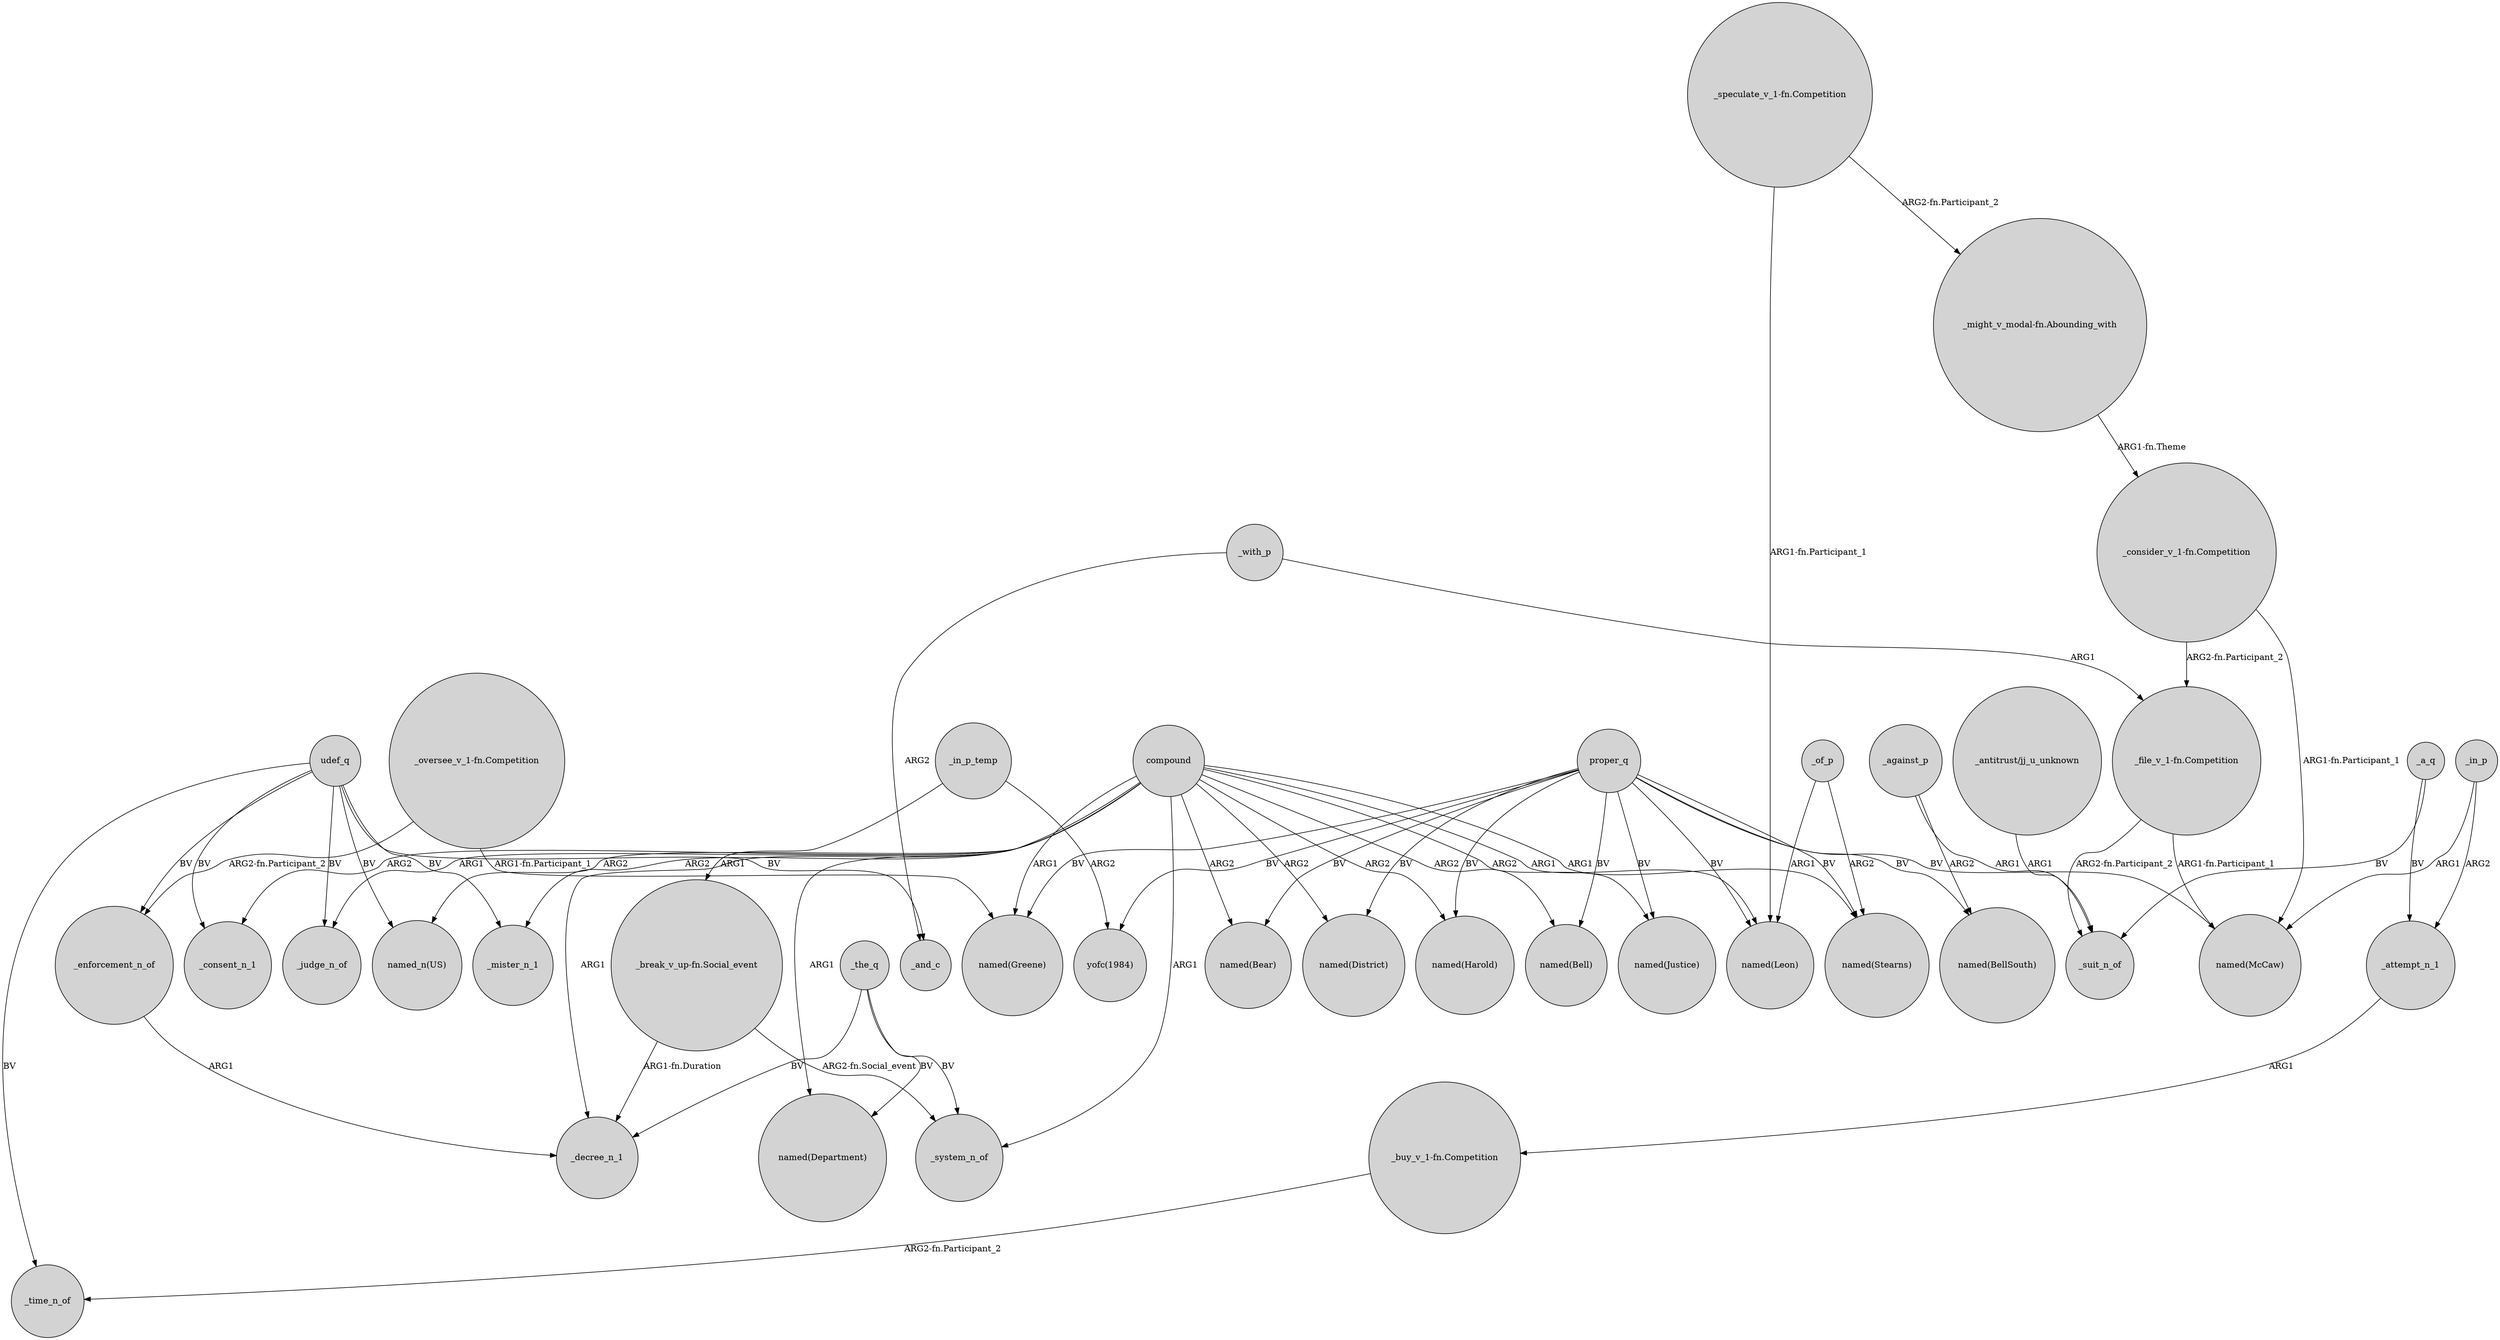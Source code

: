 digraph {
	node [shape=circle style=filled]
	compound -> _system_n_of [label=ARG1]
	"_might_v_modal-fn.Abounding_with" -> "_consider_v_1-fn.Competition" [label="ARG1-fn.Theme"]
	compound -> _mister_n_1 [label=ARG2]
	compound -> "named(Stearns)" [label=ARG1]
	"_break_v_up-fn.Social_event" -> _system_n_of [label="ARG2-fn.Social_event"]
	proper_q -> "named(Stearns)" [label=BV]
	_of_p -> "named(Leon)" [label=ARG1]
	udef_q -> _time_n_of [label=BV]
	"_speculate_v_1-fn.Competition" -> "_might_v_modal-fn.Abounding_with" [label="ARG2-fn.Participant_2"]
	compound -> "named(Harold)" [label=ARG2]
	compound -> _decree_n_1 [label=ARG1]
	_a_q -> _attempt_n_1 [label=BV]
	proper_q -> "named(District)" [label=BV]
	_the_q -> "named(Department)" [label=BV]
	proper_q -> "named(Harold)" [label=BV]
	udef_q -> _enforcement_n_of [label=BV]
	_attempt_n_1 -> "_buy_v_1-fn.Competition" [label=ARG1]
	proper_q -> "named(McCaw)" [label=BV]
	compound -> _consent_n_1 [label=ARG2]
	"_oversee_v_1-fn.Competition" -> "named(Greene)" [label="ARG1-fn.Participant_1"]
	udef_q -> _and_c [label=BV]
	proper_q -> "named(BellSouth)" [label=BV]
	udef_q -> _mister_n_1 [label=BV]
	_of_p -> "named(Stearns)" [label=ARG2]
	_the_q -> _system_n_of [label=BV]
	_in_p -> "named(McCaw)" [label=ARG1]
	_against_p -> _suit_n_of [label=ARG1]
	udef_q -> _judge_n_of [label=BV]
	_in_p_temp -> "yofc(1984)" [label=ARG2]
	compound -> "named(Bear)" [label=ARG2]
	"_consider_v_1-fn.Competition" -> "_file_v_1-fn.Competition" [label="ARG2-fn.Participant_2"]
	proper_q -> "named(Leon)" [label=BV]
	"_antitrust/jj_u_unknown" -> _suit_n_of [label=ARG1]
	compound -> "named(Bell)" [label=ARG2]
	"_consider_v_1-fn.Competition" -> "named(McCaw)" [label="ARG1-fn.Participant_1"]
	compound -> "named(District)" [label=ARG2]
	_with_p -> _and_c [label=ARG2]
	_enforcement_n_of -> _decree_n_1 [label=ARG1]
	proper_q -> "named(Bear)" [label=BV]
	_in_p_temp -> "_break_v_up-fn.Social_event" [label=ARG1]
	"_buy_v_1-fn.Competition" -> _time_n_of [label="ARG2-fn.Participant_2"]
	compound -> "named(Department)" [label=ARG1]
	proper_q -> "named(Bell)" [label=BV]
	"_speculate_v_1-fn.Competition" -> "named(Leon)" [label="ARG1-fn.Participant_1"]
	proper_q -> "named(Justice)" [label=BV]
	_against_p -> "named(BellSouth)" [label=ARG2]
	compound -> "named(Leon)" [label=ARG1]
	_the_q -> _decree_n_1 [label=BV]
	"_break_v_up-fn.Social_event" -> _decree_n_1 [label="ARG1-fn.Duration"]
	"_file_v_1-fn.Competition" -> "named(McCaw)" [label="ARG1-fn.Participant_1"]
	"_file_v_1-fn.Competition" -> _suit_n_of [label="ARG2-fn.Participant_2"]
	proper_q -> "named(Greene)" [label=BV]
	compound -> "named(Greene)" [label=ARG1]
	_a_q -> _suit_n_of [label=BV]
	"_oversee_v_1-fn.Competition" -> _enforcement_n_of [label="ARG2-fn.Participant_2"]
	compound -> _judge_n_of [label=ARG1]
	compound -> "named(Justice)" [label=ARG2]
	_in_p -> _attempt_n_1 [label=ARG2]
	udef_q -> _consent_n_1 [label=BV]
	compound -> "named_n(US)" [label=ARG2]
	udef_q -> "named_n(US)" [label=BV]
	_with_p -> "_file_v_1-fn.Competition" [label=ARG1]
	proper_q -> "yofc(1984)" [label=BV]
}
